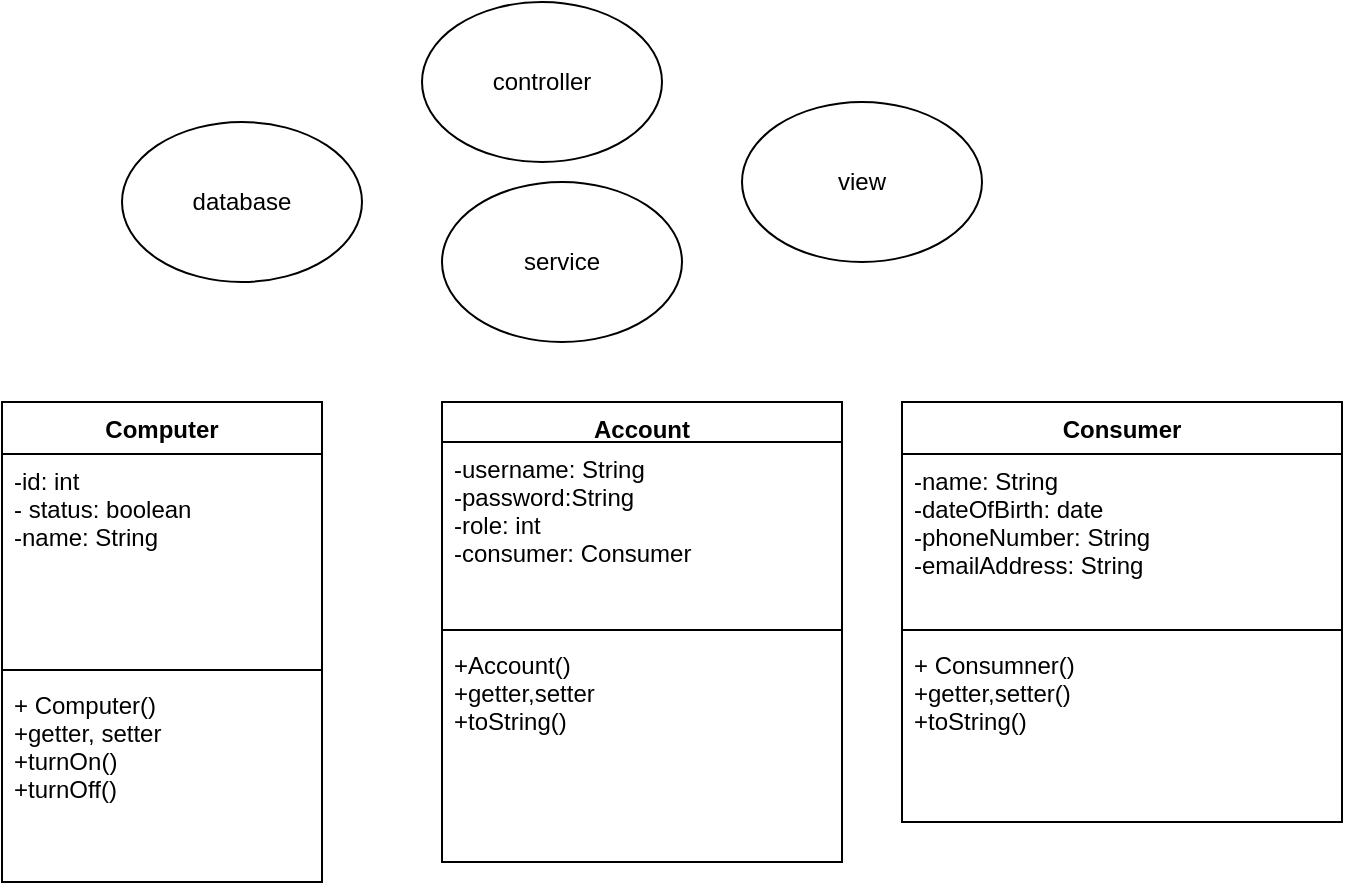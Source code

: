 <mxfile version="15.4.0" type="device"><diagram id="yqXHLhFwLXtXSfDjUUEY" name="Page-1"><mxGraphModel dx="852" dy="495" grid="1" gridSize="10" guides="1" tooltips="1" connect="1" arrows="1" fold="1" page="1" pageScale="1" pageWidth="850" pageHeight="1100" math="0" shadow="0"><root><mxCell id="0"/><mxCell id="1" parent="0"/><mxCell id="5HOqWvSJaEhsYghZulUq-1" value="Account" style="swimlane;fontStyle=1;align=center;verticalAlign=top;childLayout=stackLayout;horizontal=1;startSize=20;horizontalStack=0;resizeParent=1;resizeParentMax=0;resizeLast=0;collapsible=1;marginBottom=0;" vertex="1" parent="1"><mxGeometry x="340" y="210" width="200" height="230" as="geometry"><mxRectangle x="340" y="210" width="80" height="20" as="alternateBounds"/></mxGeometry></mxCell><mxCell id="5HOqWvSJaEhsYghZulUq-2" value="-username: String&#10;-password:String&#10;-role: int&#10;-consumer: Consumer&#10;&#10;" style="text;strokeColor=none;fillColor=none;align=left;verticalAlign=top;spacingLeft=4;spacingRight=4;overflow=hidden;rotatable=0;points=[[0,0.5],[1,0.5]];portConstraint=eastwest;" vertex="1" parent="5HOqWvSJaEhsYghZulUq-1"><mxGeometry y="20" width="200" height="90" as="geometry"/></mxCell><mxCell id="5HOqWvSJaEhsYghZulUq-3" value="" style="line;strokeWidth=1;fillColor=none;align=left;verticalAlign=middle;spacingTop=-1;spacingLeft=3;spacingRight=3;rotatable=0;labelPosition=right;points=[];portConstraint=eastwest;" vertex="1" parent="5HOqWvSJaEhsYghZulUq-1"><mxGeometry y="110" width="200" height="8" as="geometry"/></mxCell><mxCell id="5HOqWvSJaEhsYghZulUq-4" value="+Account()&#10;+getter,setter&#10;+toString()" style="text;strokeColor=none;fillColor=none;align=left;verticalAlign=top;spacingLeft=4;spacingRight=4;overflow=hidden;rotatable=0;points=[[0,0.5],[1,0.5]];portConstraint=eastwest;" vertex="1" parent="5HOqWvSJaEhsYghZulUq-1"><mxGeometry y="118" width="200" height="112" as="geometry"/></mxCell><mxCell id="5HOqWvSJaEhsYghZulUq-5" value="Consumer" style="swimlane;fontStyle=1;align=center;verticalAlign=top;childLayout=stackLayout;horizontal=1;startSize=26;horizontalStack=0;resizeParent=1;resizeParentMax=0;resizeLast=0;collapsible=1;marginBottom=0;" vertex="1" parent="1"><mxGeometry x="570" y="210" width="220" height="210" as="geometry"/></mxCell><mxCell id="5HOqWvSJaEhsYghZulUq-6" value="-name: String&#10;-dateOfBirth: date&#10;-phoneNumber: String&#10;-emailAddress: String" style="text;strokeColor=none;fillColor=none;align=left;verticalAlign=top;spacingLeft=4;spacingRight=4;overflow=hidden;rotatable=0;points=[[0,0.5],[1,0.5]];portConstraint=eastwest;" vertex="1" parent="5HOqWvSJaEhsYghZulUq-5"><mxGeometry y="26" width="220" height="84" as="geometry"/></mxCell><mxCell id="5HOqWvSJaEhsYghZulUq-7" value="" style="line;strokeWidth=1;fillColor=none;align=left;verticalAlign=middle;spacingTop=-1;spacingLeft=3;spacingRight=3;rotatable=0;labelPosition=right;points=[];portConstraint=eastwest;" vertex="1" parent="5HOqWvSJaEhsYghZulUq-5"><mxGeometry y="110" width="220" height="8" as="geometry"/></mxCell><mxCell id="5HOqWvSJaEhsYghZulUq-8" value="+ Consumner()&#10;+getter,setter()&#10;+toString()&#10;" style="text;strokeColor=none;fillColor=none;align=left;verticalAlign=top;spacingLeft=4;spacingRight=4;overflow=hidden;rotatable=0;points=[[0,0.5],[1,0.5]];portConstraint=eastwest;" vertex="1" parent="5HOqWvSJaEhsYghZulUq-5"><mxGeometry y="118" width="220" height="92" as="geometry"/></mxCell><mxCell id="5HOqWvSJaEhsYghZulUq-9" value="Computer" style="swimlane;fontStyle=1;align=center;verticalAlign=top;childLayout=stackLayout;horizontal=1;startSize=26;horizontalStack=0;resizeParent=1;resizeParentMax=0;resizeLast=0;collapsible=1;marginBottom=0;" vertex="1" parent="1"><mxGeometry x="120" y="210" width="160" height="240" as="geometry"/></mxCell><mxCell id="5HOqWvSJaEhsYghZulUq-10" value="-id: int&#10;- status: boolean&#10;-name: String&#10;" style="text;strokeColor=none;fillColor=none;align=left;verticalAlign=top;spacingLeft=4;spacingRight=4;overflow=hidden;rotatable=0;points=[[0,0.5],[1,0.5]];portConstraint=eastwest;" vertex="1" parent="5HOqWvSJaEhsYghZulUq-9"><mxGeometry y="26" width="160" height="104" as="geometry"/></mxCell><mxCell id="5HOqWvSJaEhsYghZulUq-11" value="" style="line;strokeWidth=1;fillColor=none;align=left;verticalAlign=middle;spacingTop=-1;spacingLeft=3;spacingRight=3;rotatable=0;labelPosition=right;points=[];portConstraint=eastwest;" vertex="1" parent="5HOqWvSJaEhsYghZulUq-9"><mxGeometry y="130" width="160" height="8" as="geometry"/></mxCell><mxCell id="5HOqWvSJaEhsYghZulUq-12" value="+ Computer()&#10;+getter, setter&#10;+turnOn()&#10;+turnOff()" style="text;strokeColor=none;fillColor=none;align=left;verticalAlign=top;spacingLeft=4;spacingRight=4;overflow=hidden;rotatable=0;points=[[0,0.5],[1,0.5]];portConstraint=eastwest;" vertex="1" parent="5HOqWvSJaEhsYghZulUq-9"><mxGeometry y="138" width="160" height="102" as="geometry"/></mxCell><mxCell id="5HOqWvSJaEhsYghZulUq-13" value="controller" style="ellipse;whiteSpace=wrap;html=1;" vertex="1" parent="1"><mxGeometry x="330" y="10" width="120" height="80" as="geometry"/></mxCell><mxCell id="5HOqWvSJaEhsYghZulUq-14" value="view" style="ellipse;whiteSpace=wrap;html=1;" vertex="1" parent="1"><mxGeometry x="490" y="60" width="120" height="80" as="geometry"/></mxCell><mxCell id="5HOqWvSJaEhsYghZulUq-15" value="database" style="ellipse;whiteSpace=wrap;html=1;" vertex="1" parent="1"><mxGeometry x="180" y="70" width="120" height="80" as="geometry"/></mxCell><mxCell id="5HOqWvSJaEhsYghZulUq-16" value="service" style="ellipse;whiteSpace=wrap;html=1;" vertex="1" parent="1"><mxGeometry x="340" y="100" width="120" height="80" as="geometry"/></mxCell></root></mxGraphModel></diagram></mxfile>